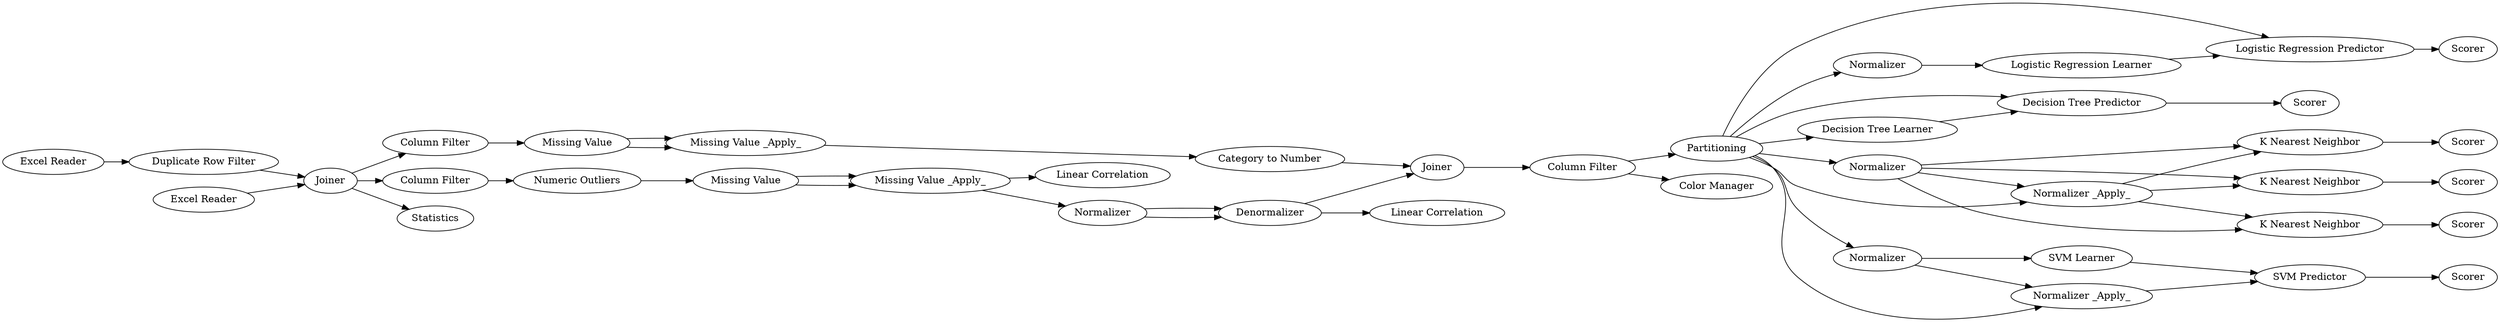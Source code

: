 digraph {
	3 [label="Logistic Regression Learner"]
	4 [label=Joiner]
	5 [label="Duplicate Row Filter"]
	6 [label="Logistic Regression Predictor"]
	7 [label=Scorer]
	8 [label=Scorer]
	9 [label="Column Filter"]
	10 [label="Color Manager"]
	1650 [label="Column Filter"]
	1651 [label="Column Filter"]
	1654 [label="Numeric Outliers"]
	1656 [label="Category to Number"]
	1658 [label=Joiner]
	1662 [label="Missing Value"]
	1663 [label="Missing Value _Apply_"]
	1664 [label="Missing Value"]
	1665 [label="Missing Value _Apply_"]
	1672 [label="Linear Correlation"]
	1706 [label=Normalizer]
	1707 [label=Denormalizer]
	1708 [label=Partitioning]
	1709 [label="Decision Tree Learner"]
	1710 [label="Decision Tree Predictor"]
	1711 [label=Normalizer]
	1712 [label=Normalizer]
	1713 [label="Normalizer _Apply_"]
	1714 [label="K Nearest Neighbor"]
	1715 [label="K Nearest Neighbor"]
	1716 [label="K Nearest Neighbor"]
	1717 [label=Scorer]
	1718 [label=Scorer]
	1719 [label=Scorer]
	1720 [label=Normalizer]
	1721 [label="Normalizer _Apply_"]
	1722 [label="SVM Learner"]
	1723 [label="SVM Predictor"]
	1725 [label="Linear Correlation"]
	1726 [label=Statistics]
	1727 [label=Scorer]
	1728 [label="Excel Reader"]
	1729 [label="Excel Reader"]
	3 -> 6
	4 -> 1726
	4 -> 1650
	4 -> 1651
	5 -> 4
	6 -> 7
	9 -> 10
	9 -> 1708
	1650 -> 1662
	1651 -> 1654
	1654 -> 1664
	1656 -> 1658
	1658 -> 9
	1662 -> 1663
	1662 -> 1663
	1663 -> 1656
	1664 -> 1665
	1664 -> 1665
	1665 -> 1706
	1665 -> 1725
	1706 -> 1707
	1706 -> 1707
	1707 -> 1672
	1707 -> 1658
	1708 -> 1709
	1708 -> 1710
	1708 -> 1711
	1708 -> 1720
	1708 -> 1721
	1708 -> 1712
	1708 -> 1713
	1708 -> 6
	1709 -> 1710
	1710 -> 8
	1711 -> 3
	1712 -> 1713
	1712 -> 1714
	1712 -> 1715
	1712 -> 1716
	1713 -> 1715
	1713 -> 1714
	1713 -> 1716
	1714 -> 1718
	1715 -> 1717
	1716 -> 1719
	1720 -> 1721
	1720 -> 1722
	1721 -> 1723
	1722 -> 1723
	1723 -> 1727
	1728 -> 5
	1729 -> 4
	rankdir=LR
}
